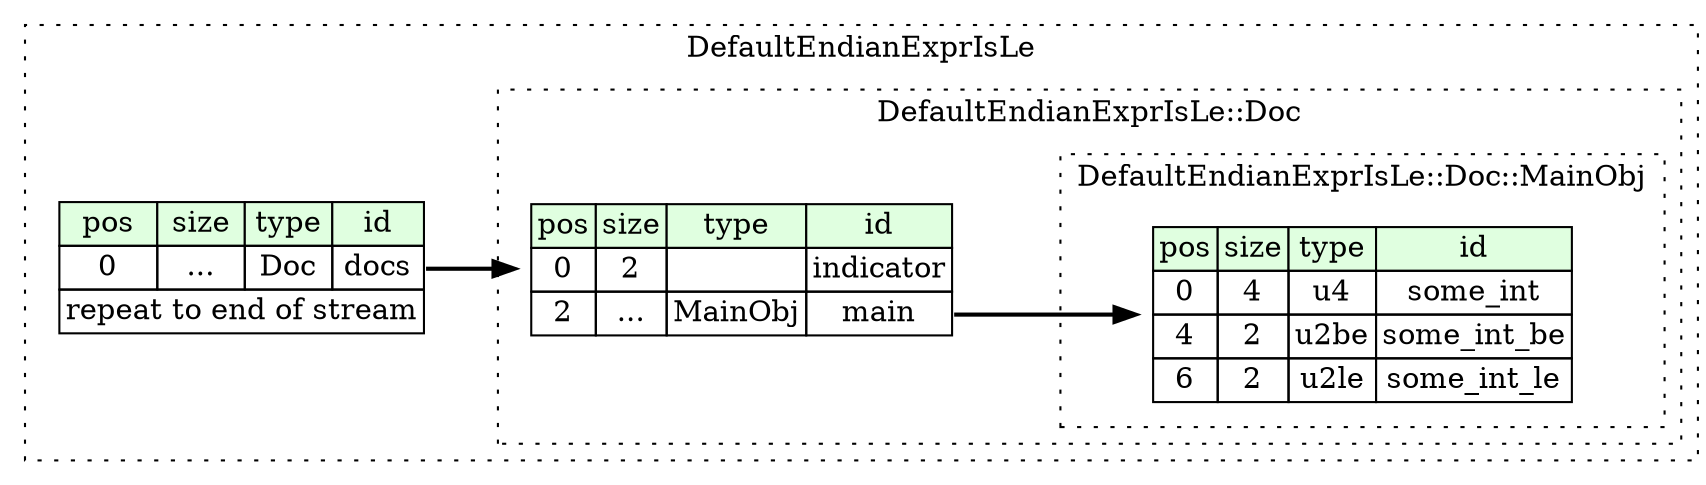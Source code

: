 digraph {
	rankdir=LR;
	node [shape=plaintext];
	subgraph cluster__default_endian_expr_is_le {
		label="DefaultEndianExprIsLe";
		graph[style=dotted];

		default_endian_expr_is_le__seq [label=<<TABLE BORDER="0" CELLBORDER="1" CELLSPACING="0">
			<TR><TD BGCOLOR="#E0FFE0">pos</TD><TD BGCOLOR="#E0FFE0">size</TD><TD BGCOLOR="#E0FFE0">type</TD><TD BGCOLOR="#E0FFE0">id</TD></TR>
			<TR><TD PORT="docs_pos">0</TD><TD PORT="docs_size">...</TD><TD>Doc</TD><TD PORT="docs_type">docs</TD></TR>
			<TR><TD COLSPAN="4" PORT="docs__repeat">repeat to end of stream</TD></TR>
		</TABLE>>];
		subgraph cluster__doc {
			label="DefaultEndianExprIsLe::Doc";
			graph[style=dotted];

			doc__seq [label=<<TABLE BORDER="0" CELLBORDER="1" CELLSPACING="0">
				<TR><TD BGCOLOR="#E0FFE0">pos</TD><TD BGCOLOR="#E0FFE0">size</TD><TD BGCOLOR="#E0FFE0">type</TD><TD BGCOLOR="#E0FFE0">id</TD></TR>
				<TR><TD PORT="indicator_pos">0</TD><TD PORT="indicator_size">2</TD><TD></TD><TD PORT="indicator_type">indicator</TD></TR>
				<TR><TD PORT="main_pos">2</TD><TD PORT="main_size">...</TD><TD>MainObj</TD><TD PORT="main_type">main</TD></TR>
			</TABLE>>];
			subgraph cluster__main_obj {
				label="DefaultEndianExprIsLe::Doc::MainObj";
				graph[style=dotted];

				main_obj__seq [label=<<TABLE BORDER="0" CELLBORDER="1" CELLSPACING="0">
					<TR><TD BGCOLOR="#E0FFE0">pos</TD><TD BGCOLOR="#E0FFE0">size</TD><TD BGCOLOR="#E0FFE0">type</TD><TD BGCOLOR="#E0FFE0">id</TD></TR>
					<TR><TD PORT="some_int_pos">0</TD><TD PORT="some_int_size">4</TD><TD>u4</TD><TD PORT="some_int_type">some_int</TD></TR>
					<TR><TD PORT="some_int_be_pos">4</TD><TD PORT="some_int_be_size">2</TD><TD>u2be</TD><TD PORT="some_int_be_type">some_int_be</TD></TR>
					<TR><TD PORT="some_int_le_pos">6</TD><TD PORT="some_int_le_size">2</TD><TD>u2le</TD><TD PORT="some_int_le_type">some_int_le</TD></TR>
				</TABLE>>];
			}
		}
	}
	default_endian_expr_is_le__seq:docs_type -> doc__seq [style=bold];
	doc__seq:main_type -> main_obj__seq [style=bold];
}
